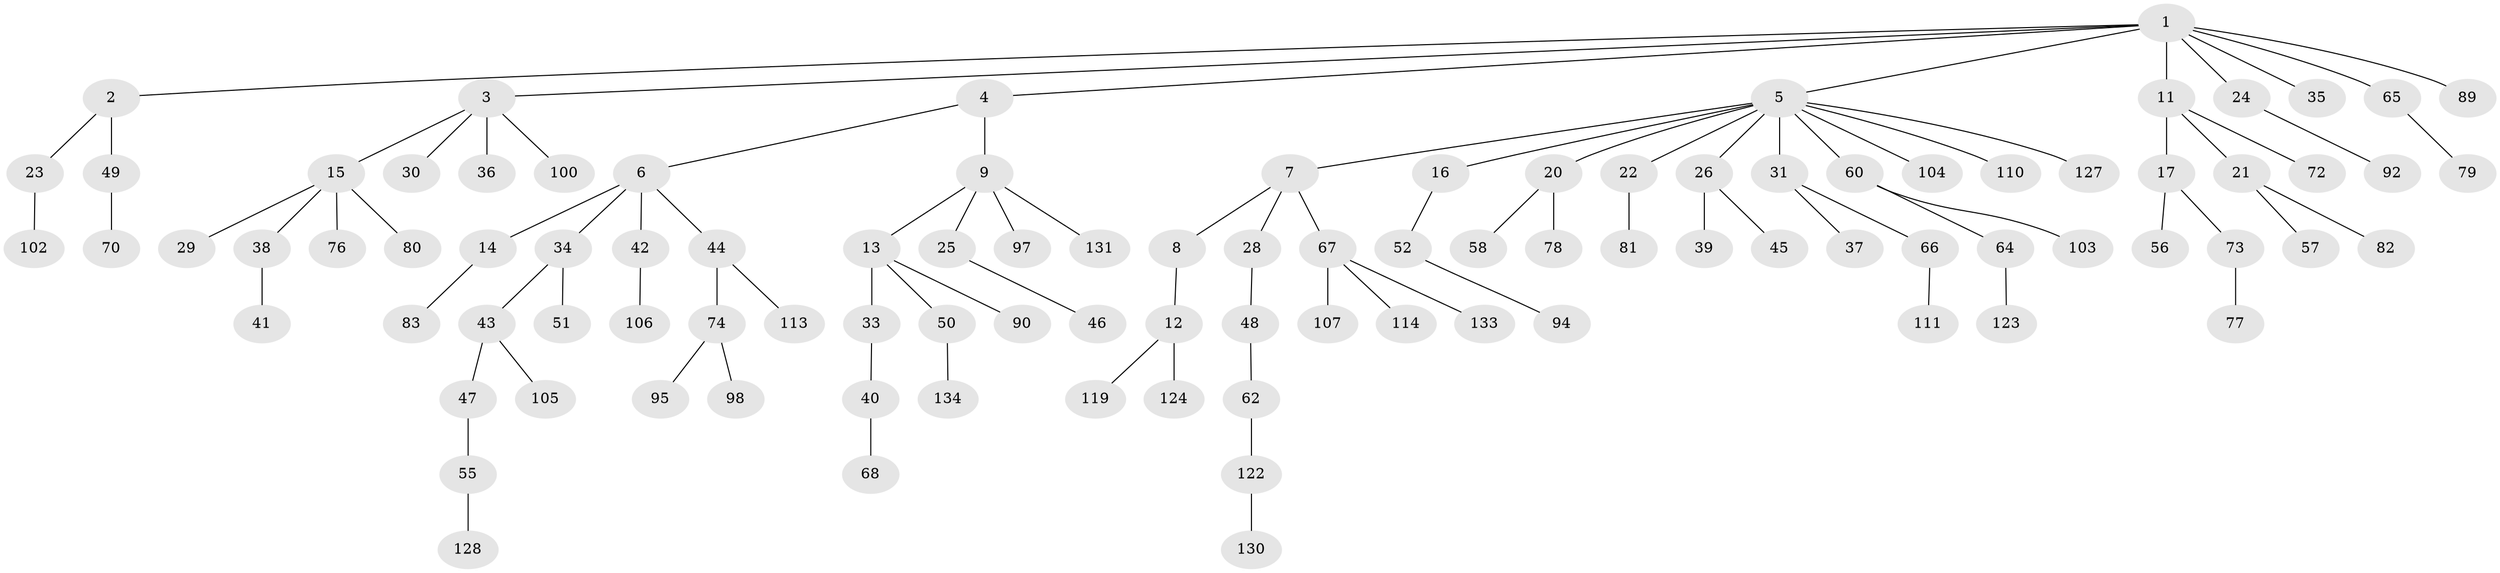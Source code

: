 // Generated by graph-tools (version 1.1) at 2025/52/02/27/25 19:52:10]
// undirected, 98 vertices, 97 edges
graph export_dot {
graph [start="1"]
  node [color=gray90,style=filled];
  1 [super="+32"];
  2 [super="+19"];
  3 [super="+96"];
  4;
  5 [super="+10"];
  6 [super="+27"];
  7 [super="+61"];
  8;
  9 [super="+85"];
  11;
  12 [super="+115"];
  13;
  14 [super="+53"];
  15 [super="+18"];
  16 [super="+54"];
  17;
  20;
  21;
  22;
  23 [super="+88"];
  24 [super="+84"];
  25;
  26;
  28;
  29;
  30 [super="+125"];
  31 [super="+91"];
  33;
  34 [super="+139"];
  35;
  36;
  37 [super="+71"];
  38 [super="+93"];
  39;
  40 [super="+75"];
  41 [super="+137"];
  42;
  43;
  44 [super="+69"];
  45 [super="+117"];
  46;
  47;
  48 [super="+138"];
  49 [super="+126"];
  50;
  51;
  52 [super="+141"];
  55 [super="+87"];
  56 [super="+63"];
  57;
  58 [super="+59"];
  60 [super="+118"];
  62 [super="+132"];
  64 [super="+129"];
  65;
  66;
  67 [super="+99"];
  68;
  70;
  72 [super="+109"];
  73;
  74;
  76;
  77 [super="+86"];
  78;
  79;
  80;
  81;
  82 [super="+108"];
  83;
  89;
  90;
  92;
  94;
  95 [super="+140"];
  97;
  98 [super="+101"];
  100;
  102;
  103;
  104 [super="+116"];
  105;
  106 [super="+121"];
  107 [super="+112"];
  110;
  111;
  113;
  114 [super="+120"];
  119;
  122;
  123;
  124 [super="+136"];
  127;
  128;
  130;
  131 [super="+135"];
  133;
  134;
  1 -- 2;
  1 -- 3;
  1 -- 4;
  1 -- 5;
  1 -- 11;
  1 -- 24;
  1 -- 65;
  1 -- 89;
  1 -- 35;
  2 -- 23;
  2 -- 49;
  3 -- 15;
  3 -- 30;
  3 -- 36;
  3 -- 100;
  4 -- 6;
  4 -- 9;
  5 -- 7;
  5 -- 20;
  5 -- 22;
  5 -- 60;
  5 -- 16;
  5 -- 104;
  5 -- 26;
  5 -- 31;
  5 -- 110;
  5 -- 127;
  6 -- 14;
  6 -- 42;
  6 -- 34;
  6 -- 44;
  7 -- 8;
  7 -- 28;
  7 -- 67;
  8 -- 12;
  9 -- 13;
  9 -- 25;
  9 -- 97;
  9 -- 131;
  11 -- 17;
  11 -- 21;
  11 -- 72;
  12 -- 119;
  12 -- 124;
  13 -- 33;
  13 -- 50;
  13 -- 90;
  14 -- 83;
  15 -- 76;
  15 -- 80;
  15 -- 29;
  15 -- 38;
  16 -- 52;
  17 -- 56;
  17 -- 73;
  20 -- 58;
  20 -- 78;
  21 -- 57;
  21 -- 82;
  22 -- 81;
  23 -- 102;
  24 -- 92;
  25 -- 46;
  26 -- 39;
  26 -- 45;
  28 -- 48;
  31 -- 37;
  31 -- 66;
  33 -- 40;
  34 -- 43;
  34 -- 51;
  38 -- 41;
  40 -- 68;
  42 -- 106;
  43 -- 47;
  43 -- 105;
  44 -- 74;
  44 -- 113;
  47 -- 55;
  48 -- 62;
  49 -- 70;
  50 -- 134;
  52 -- 94;
  55 -- 128;
  60 -- 64;
  60 -- 103;
  62 -- 122;
  64 -- 123;
  65 -- 79;
  66 -- 111;
  67 -- 133;
  67 -- 107;
  67 -- 114;
  73 -- 77;
  74 -- 95;
  74 -- 98;
  122 -- 130;
}
